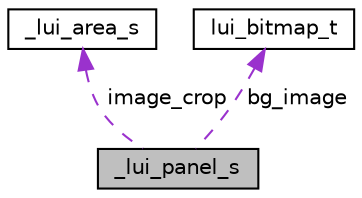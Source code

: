 digraph "_lui_panel_s"
{
 // LATEX_PDF_SIZE
  edge [fontname="Helvetica",fontsize="10",labelfontname="Helvetica",labelfontsize="10"];
  node [fontname="Helvetica",fontsize="10",shape=record];
  Node1 [label="_lui_panel_s",height=0.2,width=0.4,color="black", fillcolor="grey75", style="filled", fontcolor="black",tooltip=" "];
  Node2 -> Node1 [dir="back",color="darkorchid3",fontsize="10",style="dashed",label=" image_crop" ,fontname="Helvetica"];
  Node2 [label="_lui_area_s",height=0.2,width=0.4,color="black", fillcolor="white", style="filled",URL="$struct__lui__area__s.html",tooltip="Area datatype."];
  Node3 -> Node1 [dir="back",color="darkorchid3",fontsize="10",style="dashed",label=" bg_image" ,fontname="Helvetica"];
  Node3 [label="lui_bitmap_t",height=0.2,width=0.4,color="black", fillcolor="white", style="filled",URL="$structlui__bitmap__t.html",tooltip=" "];
}
